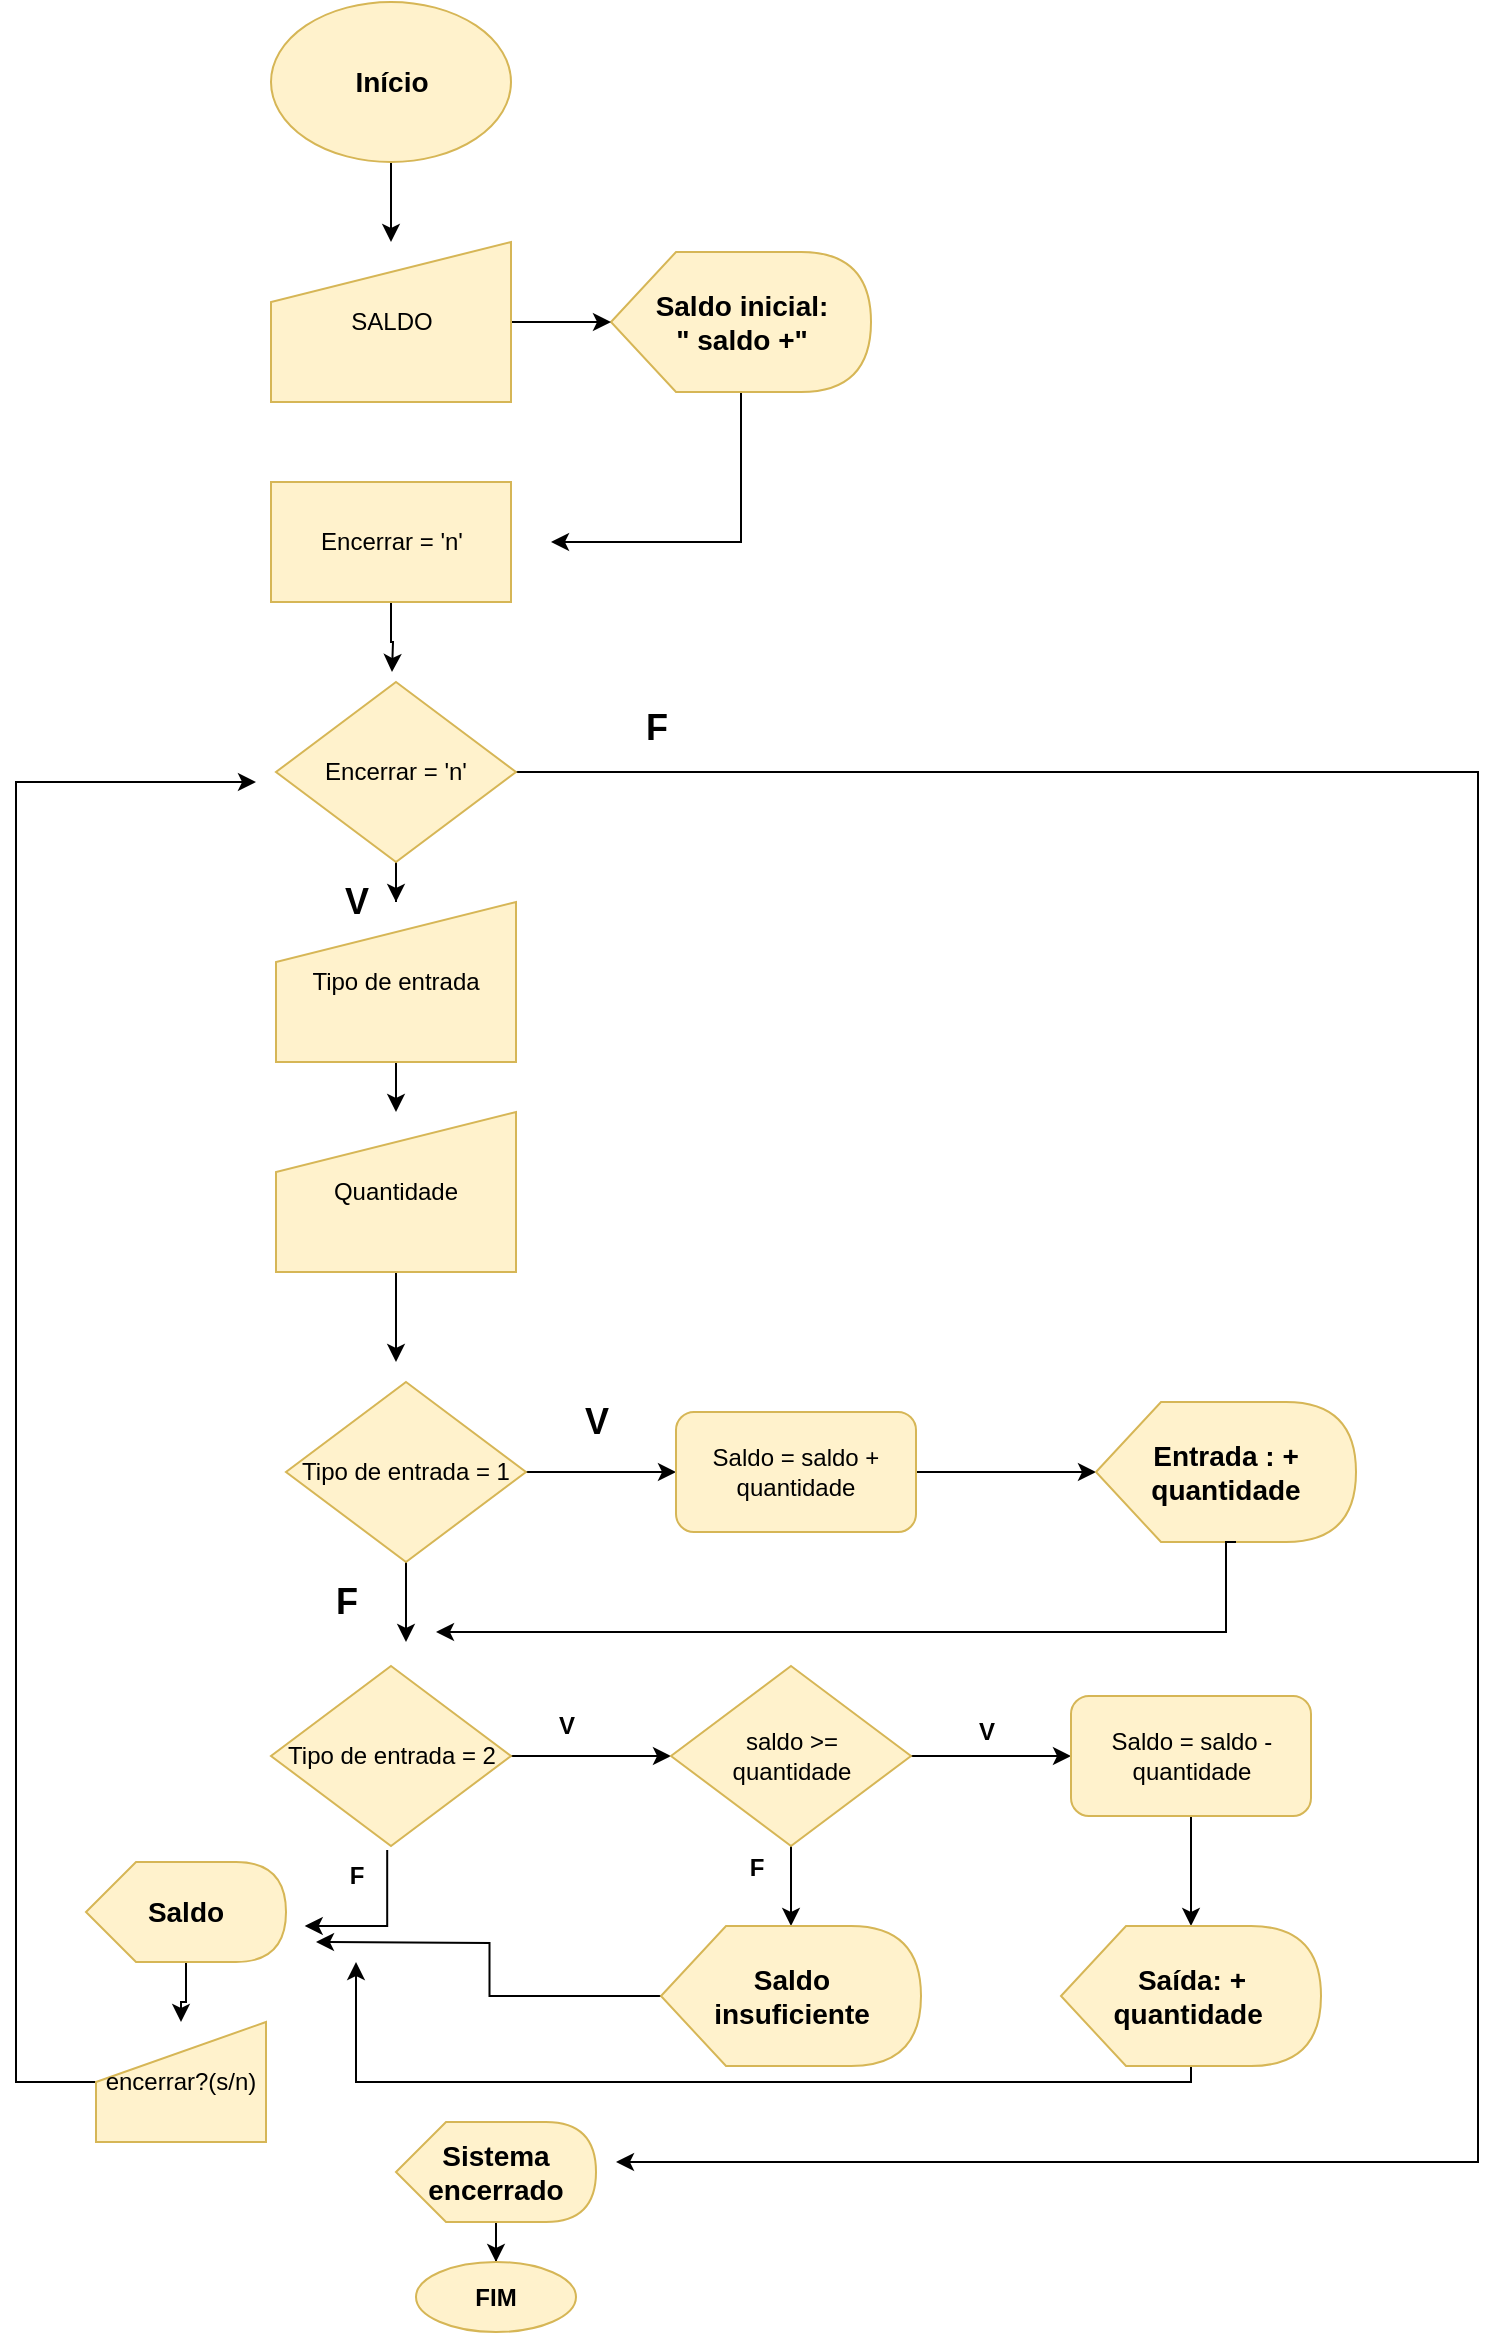 <mxfile version="23.1.5" type="github">
  <diagram name="Página-1" id="KmIGXpOUeBcNwNkv0cVC">
    <mxGraphModel dx="1985" dy="836" grid="1" gridSize="10" guides="1" tooltips="1" connect="1" arrows="1" fold="1" page="1" pageScale="1" pageWidth="827" pageHeight="1169" math="0" shadow="0">
      <root>
        <mxCell id="0" />
        <mxCell id="1" parent="0" />
        <mxCell id="i14nEc_qPmO6KOhIdVPn-85" value="" style="edgeStyle=orthogonalEdgeStyle;rounded=0;orthogonalLoop=1;jettySize=auto;html=1;" edge="1" parent="1" source="i14nEc_qPmO6KOhIdVPn-1" target="i14nEc_qPmO6KOhIdVPn-8">
          <mxGeometry relative="1" as="geometry" />
        </mxCell>
        <mxCell id="i14nEc_qPmO6KOhIdVPn-1" value="&lt;font style=&quot;font-size: 14px;&quot;&gt;&lt;b&gt;Início&lt;/b&gt;&lt;/font&gt;" style="ellipse;whiteSpace=wrap;html=1;fillColor=#fff2cc;strokeColor=#d6b656;" vertex="1" parent="1">
          <mxGeometry x="157.5" width="120" height="80" as="geometry" />
        </mxCell>
        <mxCell id="i14nEc_qPmO6KOhIdVPn-27" style="edgeStyle=orthogonalEdgeStyle;rounded=0;orthogonalLoop=1;jettySize=auto;html=1;" edge="1" parent="1" source="i14nEc_qPmO6KOhIdVPn-6">
          <mxGeometry relative="1" as="geometry">
            <mxPoint x="297.5" y="270" as="targetPoint" />
            <Array as="points">
              <mxPoint x="392.5" y="270" />
            </Array>
          </mxGeometry>
        </mxCell>
        <mxCell id="i14nEc_qPmO6KOhIdVPn-6" value="&lt;font style=&quot;font-size: 14px;&quot;&gt;&lt;b&gt;Saldo inicial: &lt;br&gt;&quot; saldo +&quot;&lt;/b&gt;&lt;/font&gt;" style="shape=display;whiteSpace=wrap;html=1;fillColor=#fff2cc;strokeColor=#d6b656;" vertex="1" parent="1">
          <mxGeometry x="327.5" y="125" width="130" height="70" as="geometry" />
        </mxCell>
        <mxCell id="i14nEc_qPmO6KOhIdVPn-18" value="" style="edgeStyle=orthogonalEdgeStyle;rounded=0;orthogonalLoop=1;jettySize=auto;html=1;" edge="1" parent="1" source="i14nEc_qPmO6KOhIdVPn-8" target="i14nEc_qPmO6KOhIdVPn-6">
          <mxGeometry relative="1" as="geometry" />
        </mxCell>
        <mxCell id="i14nEc_qPmO6KOhIdVPn-8" value="SALDO" style="shape=manualInput;whiteSpace=wrap;html=1;fillColor=#fff2cc;strokeColor=#d6b656;" vertex="1" parent="1">
          <mxGeometry x="157.5" y="120" width="120" height="80" as="geometry" />
        </mxCell>
        <mxCell id="i14nEc_qPmO6KOhIdVPn-65" value="" style="edgeStyle=orthogonalEdgeStyle;rounded=0;orthogonalLoop=1;jettySize=auto;html=1;" edge="1" parent="1" source="i14nEc_qPmO6KOhIdVPn-22">
          <mxGeometry relative="1" as="geometry">
            <mxPoint x="218" y="335" as="targetPoint" />
          </mxGeometry>
        </mxCell>
        <mxCell id="i14nEc_qPmO6KOhIdVPn-22" value="Encerrar = &#39;n&#39;" style="whiteSpace=wrap;html=1;fillColor=#fff2cc;strokeColor=#d6b656;" vertex="1" parent="1">
          <mxGeometry x="157.5" y="240" width="120" height="60" as="geometry" />
        </mxCell>
        <mxCell id="i14nEc_qPmO6KOhIdVPn-31" value="" style="edgeStyle=orthogonalEdgeStyle;rounded=0;orthogonalLoop=1;jettySize=auto;html=1;" edge="1" parent="1" source="i14nEc_qPmO6KOhIdVPn-28" target="i14nEc_qPmO6KOhIdVPn-30">
          <mxGeometry relative="1" as="geometry" />
        </mxCell>
        <mxCell id="i14nEc_qPmO6KOhIdVPn-71" style="edgeStyle=orthogonalEdgeStyle;rounded=0;orthogonalLoop=1;jettySize=auto;html=1;" edge="1" parent="1" source="i14nEc_qPmO6KOhIdVPn-28">
          <mxGeometry relative="1" as="geometry">
            <mxPoint x="330" y="1080" as="targetPoint" />
            <Array as="points">
              <mxPoint x="761" y="385" />
            </Array>
          </mxGeometry>
        </mxCell>
        <mxCell id="i14nEc_qPmO6KOhIdVPn-28" value="Encerrar = &#39;n&#39;" style="rhombus;whiteSpace=wrap;html=1;fillColor=#fff2cc;strokeColor=#d6b656;" vertex="1" parent="1">
          <mxGeometry x="160" y="340" width="120" height="90" as="geometry" />
        </mxCell>
        <mxCell id="i14nEc_qPmO6KOhIdVPn-33" value="" style="edgeStyle=orthogonalEdgeStyle;rounded=0;orthogonalLoop=1;jettySize=auto;html=1;" edge="1" parent="1" source="i14nEc_qPmO6KOhIdVPn-30" target="i14nEc_qPmO6KOhIdVPn-32">
          <mxGeometry relative="1" as="geometry" />
        </mxCell>
        <mxCell id="i14nEc_qPmO6KOhIdVPn-30" value="Tipo de entrada" style="shape=manualInput;whiteSpace=wrap;html=1;fillColor=#fff2cc;strokeColor=#d6b656;" vertex="1" parent="1">
          <mxGeometry x="160" y="450" width="120" height="80" as="geometry" />
        </mxCell>
        <mxCell id="i14nEc_qPmO6KOhIdVPn-35" value="" style="edgeStyle=orthogonalEdgeStyle;rounded=0;orthogonalLoop=1;jettySize=auto;html=1;" edge="1" parent="1" source="i14nEc_qPmO6KOhIdVPn-32">
          <mxGeometry relative="1" as="geometry">
            <mxPoint x="220" y="680" as="targetPoint" />
          </mxGeometry>
        </mxCell>
        <mxCell id="i14nEc_qPmO6KOhIdVPn-32" value="Quantidade" style="shape=manualInput;whiteSpace=wrap;html=1;fillColor=#fff2cc;strokeColor=#d6b656;" vertex="1" parent="1">
          <mxGeometry x="160" y="555" width="120" height="80" as="geometry" />
        </mxCell>
        <mxCell id="i14nEc_qPmO6KOhIdVPn-37" value="" style="edgeStyle=orthogonalEdgeStyle;rounded=0;orthogonalLoop=1;jettySize=auto;html=1;" edge="1" parent="1" source="i14nEc_qPmO6KOhIdVPn-34" target="i14nEc_qPmO6KOhIdVPn-36">
          <mxGeometry relative="1" as="geometry" />
        </mxCell>
        <mxCell id="i14nEc_qPmO6KOhIdVPn-40" style="edgeStyle=orthogonalEdgeStyle;rounded=0;orthogonalLoop=1;jettySize=auto;html=1;" edge="1" parent="1" source="i14nEc_qPmO6KOhIdVPn-34">
          <mxGeometry relative="1" as="geometry">
            <mxPoint x="225" y="820" as="targetPoint" />
          </mxGeometry>
        </mxCell>
        <mxCell id="i14nEc_qPmO6KOhIdVPn-34" value="Tipo de entrada = 1" style="rhombus;whiteSpace=wrap;html=1;fillColor=#fff2cc;strokeColor=#d6b656;" vertex="1" parent="1">
          <mxGeometry x="165" y="690" width="120" height="90" as="geometry" />
        </mxCell>
        <mxCell id="i14nEc_qPmO6KOhIdVPn-39" value="" style="edgeStyle=orthogonalEdgeStyle;rounded=0;orthogonalLoop=1;jettySize=auto;html=1;" edge="1" parent="1" source="i14nEc_qPmO6KOhIdVPn-36" target="i14nEc_qPmO6KOhIdVPn-38">
          <mxGeometry relative="1" as="geometry" />
        </mxCell>
        <mxCell id="i14nEc_qPmO6KOhIdVPn-36" value="Saldo = saldo + quantidade" style="rounded=1;whiteSpace=wrap;html=1;fillColor=#fff2cc;strokeColor=#d6b656;" vertex="1" parent="1">
          <mxGeometry x="360" y="705" width="120" height="60" as="geometry" />
        </mxCell>
        <mxCell id="i14nEc_qPmO6KOhIdVPn-38" value="&lt;span style=&quot;font-size: 14px;&quot;&gt;&lt;b&gt;Entrada : + quantidade&lt;/b&gt;&lt;/span&gt;" style="shape=display;whiteSpace=wrap;html=1;fillColor=#fff2cc;strokeColor=#d6b656;" vertex="1" parent="1">
          <mxGeometry x="570" y="700" width="130" height="70" as="geometry" />
        </mxCell>
        <mxCell id="i14nEc_qPmO6KOhIdVPn-42" style="edgeStyle=orthogonalEdgeStyle;rounded=0;orthogonalLoop=1;jettySize=auto;html=1;" edge="1" parent="1">
          <mxGeometry relative="1" as="geometry">
            <mxPoint x="240" y="815" as="targetPoint" />
            <mxPoint x="640" y="770" as="sourcePoint" />
            <Array as="points">
              <mxPoint x="635" y="815" />
            </Array>
          </mxGeometry>
        </mxCell>
        <mxCell id="i14nEc_qPmO6KOhIdVPn-43" value="&lt;b&gt;&lt;font style=&quot;font-size: 18px;&quot;&gt;V&lt;/font&gt;&lt;/b&gt;" style="text;html=1;align=center;verticalAlign=middle;resizable=0;points=[];autosize=1;strokeColor=none;fillColor=none;" vertex="1" parent="1">
          <mxGeometry x="300" y="690" width="40" height="40" as="geometry" />
        </mxCell>
        <mxCell id="i14nEc_qPmO6KOhIdVPn-44" value="&lt;b&gt;&lt;font style=&quot;font-size: 18px;&quot;&gt;F&lt;/font&gt;&lt;/b&gt;" style="text;html=1;align=center;verticalAlign=middle;resizable=0;points=[];autosize=1;strokeColor=none;fillColor=none;" vertex="1" parent="1">
          <mxGeometry x="180" y="780" width="30" height="40" as="geometry" />
        </mxCell>
        <mxCell id="i14nEc_qPmO6KOhIdVPn-45" value="&lt;b&gt;&lt;font style=&quot;font-size: 18px;&quot;&gt;V&lt;/font&gt;&lt;/b&gt;" style="text;html=1;align=center;verticalAlign=middle;resizable=0;points=[];autosize=1;strokeColor=none;fillColor=none;" vertex="1" parent="1">
          <mxGeometry x="180" y="430" width="40" height="40" as="geometry" />
        </mxCell>
        <mxCell id="i14nEc_qPmO6KOhIdVPn-50" value="" style="edgeStyle=orthogonalEdgeStyle;rounded=0;orthogonalLoop=1;jettySize=auto;html=1;" edge="1" parent="1" source="i14nEc_qPmO6KOhIdVPn-46" target="i14nEc_qPmO6KOhIdVPn-47">
          <mxGeometry relative="1" as="geometry" />
        </mxCell>
        <mxCell id="i14nEc_qPmO6KOhIdVPn-78" style="edgeStyle=orthogonalEdgeStyle;rounded=0;orthogonalLoop=1;jettySize=auto;html=1;" edge="1" parent="1">
          <mxGeometry relative="1" as="geometry">
            <mxPoint x="174.35" y="962" as="targetPoint" />
            <mxPoint x="215.6" y="924.005" as="sourcePoint" />
            <Array as="points">
              <mxPoint x="215.35" y="962" />
            </Array>
          </mxGeometry>
        </mxCell>
        <mxCell id="i14nEc_qPmO6KOhIdVPn-46" value="Tipo de entrada = 2" style="rhombus;whiteSpace=wrap;html=1;fillColor=#fff2cc;strokeColor=#d6b656;" vertex="1" parent="1">
          <mxGeometry x="157.5" y="832" width="120" height="90" as="geometry" />
        </mxCell>
        <mxCell id="i14nEc_qPmO6KOhIdVPn-49" value="" style="edgeStyle=orthogonalEdgeStyle;rounded=0;orthogonalLoop=1;jettySize=auto;html=1;" edge="1" parent="1" source="i14nEc_qPmO6KOhIdVPn-47" target="i14nEc_qPmO6KOhIdVPn-48">
          <mxGeometry relative="1" as="geometry" />
        </mxCell>
        <mxCell id="i14nEc_qPmO6KOhIdVPn-55" value="" style="edgeStyle=orthogonalEdgeStyle;rounded=0;orthogonalLoop=1;jettySize=auto;html=1;" edge="1" parent="1" source="i14nEc_qPmO6KOhIdVPn-47" target="i14nEc_qPmO6KOhIdVPn-54">
          <mxGeometry relative="1" as="geometry" />
        </mxCell>
        <mxCell id="i14nEc_qPmO6KOhIdVPn-47" value="saldo &amp;gt;= &lt;br&gt;quantidade" style="rhombus;whiteSpace=wrap;html=1;fillColor=#fff2cc;strokeColor=#d6b656;" vertex="1" parent="1">
          <mxGeometry x="357.5" y="832" width="120" height="90" as="geometry" />
        </mxCell>
        <mxCell id="i14nEc_qPmO6KOhIdVPn-56" value="" style="edgeStyle=orthogonalEdgeStyle;rounded=0;orthogonalLoop=1;jettySize=auto;html=1;" edge="1" parent="1" source="i14nEc_qPmO6KOhIdVPn-48" target="i14nEc_qPmO6KOhIdVPn-53">
          <mxGeometry relative="1" as="geometry" />
        </mxCell>
        <mxCell id="i14nEc_qPmO6KOhIdVPn-48" value="Saldo = saldo - quantidade" style="rounded=1;whiteSpace=wrap;html=1;fillColor=#fff2cc;strokeColor=#d6b656;" vertex="1" parent="1">
          <mxGeometry x="557.5" y="847" width="120" height="60" as="geometry" />
        </mxCell>
        <mxCell id="i14nEc_qPmO6KOhIdVPn-51" value="&lt;b&gt;V&lt;/b&gt;" style="text;html=1;align=center;verticalAlign=middle;resizable=0;points=[];autosize=1;strokeColor=none;fillColor=none;" vertex="1" parent="1">
          <mxGeometry x="290" y="847" width="30" height="30" as="geometry" />
        </mxCell>
        <mxCell id="i14nEc_qPmO6KOhIdVPn-52" value="&lt;b&gt;V&lt;/b&gt;" style="text;html=1;align=center;verticalAlign=middle;resizable=0;points=[];autosize=1;strokeColor=none;fillColor=none;" vertex="1" parent="1">
          <mxGeometry x="500" y="850" width="30" height="30" as="geometry" />
        </mxCell>
        <mxCell id="i14nEc_qPmO6KOhIdVPn-82" style="edgeStyle=orthogonalEdgeStyle;rounded=0;orthogonalLoop=1;jettySize=auto;html=1;" edge="1" parent="1" source="i14nEc_qPmO6KOhIdVPn-53">
          <mxGeometry relative="1" as="geometry">
            <mxPoint x="200" y="980" as="targetPoint" />
            <Array as="points">
              <mxPoint x="618" y="1040" />
            </Array>
          </mxGeometry>
        </mxCell>
        <mxCell id="i14nEc_qPmO6KOhIdVPn-53" value="&lt;span style=&quot;font-size: 14px;&quot;&gt;&lt;b&gt;Saída: + quantidade&amp;nbsp;&lt;/b&gt;&lt;/span&gt;" style="shape=display;whiteSpace=wrap;html=1;fillColor=#fff2cc;strokeColor=#d6b656;" vertex="1" parent="1">
          <mxGeometry x="552.5" y="962" width="130" height="70" as="geometry" />
        </mxCell>
        <mxCell id="i14nEc_qPmO6KOhIdVPn-79" style="edgeStyle=orthogonalEdgeStyle;rounded=0;orthogonalLoop=1;jettySize=auto;html=1;" edge="1" parent="1" source="i14nEc_qPmO6KOhIdVPn-54">
          <mxGeometry relative="1" as="geometry">
            <mxPoint x="180" y="970" as="targetPoint" />
          </mxGeometry>
        </mxCell>
        <mxCell id="i14nEc_qPmO6KOhIdVPn-54" value="&lt;span style=&quot;font-size: 14px;&quot;&gt;&lt;b&gt;Saldo &lt;br&gt;insuficiente&lt;/b&gt;&lt;/span&gt;" style="shape=display;whiteSpace=wrap;html=1;fillColor=#fff2cc;strokeColor=#d6b656;" vertex="1" parent="1">
          <mxGeometry x="352.5" y="962" width="130" height="70" as="geometry" />
        </mxCell>
        <mxCell id="i14nEc_qPmO6KOhIdVPn-75" value="" style="edgeStyle=orthogonalEdgeStyle;rounded=0;orthogonalLoop=1;jettySize=auto;html=1;" edge="1" parent="1" source="i14nEc_qPmO6KOhIdVPn-60" target="i14nEc_qPmO6KOhIdVPn-66">
          <mxGeometry relative="1" as="geometry" />
        </mxCell>
        <mxCell id="i14nEc_qPmO6KOhIdVPn-60" value="&lt;span style=&quot;font-size: 14px;&quot;&gt;&lt;b&gt;Saldo&lt;br&gt;&lt;/b&gt;&lt;/span&gt;" style="shape=display;whiteSpace=wrap;html=1;fillColor=#fff2cc;strokeColor=#d6b656;" vertex="1" parent="1">
          <mxGeometry x="65" y="930" width="100" height="50" as="geometry" />
        </mxCell>
        <mxCell id="i14nEc_qPmO6KOhIdVPn-74" style="edgeStyle=orthogonalEdgeStyle;rounded=0;orthogonalLoop=1;jettySize=auto;html=1;" edge="1" parent="1" source="i14nEc_qPmO6KOhIdVPn-66">
          <mxGeometry relative="1" as="geometry">
            <mxPoint x="150" y="390" as="targetPoint" />
            <Array as="points">
              <mxPoint x="30" y="1040" />
              <mxPoint x="30" y="390" />
            </Array>
          </mxGeometry>
        </mxCell>
        <mxCell id="i14nEc_qPmO6KOhIdVPn-66" value="encerrar?(s/n)" style="shape=manualInput;whiteSpace=wrap;html=1;fillColor=#fff2cc;strokeColor=#d6b656;" vertex="1" parent="1">
          <mxGeometry x="70" y="1010" width="85" height="60" as="geometry" />
        </mxCell>
        <mxCell id="i14nEc_qPmO6KOhIdVPn-70" value="" style="edgeStyle=orthogonalEdgeStyle;rounded=0;orthogonalLoop=1;jettySize=auto;html=1;" edge="1" parent="1" source="i14nEc_qPmO6KOhIdVPn-67" target="i14nEc_qPmO6KOhIdVPn-69">
          <mxGeometry relative="1" as="geometry" />
        </mxCell>
        <mxCell id="i14nEc_qPmO6KOhIdVPn-67" value="&lt;span style=&quot;font-size: 14px;&quot;&gt;&lt;b&gt;Sistema encerrado&lt;br&gt;&lt;/b&gt;&lt;/span&gt;" style="shape=display;whiteSpace=wrap;html=1;fillColor=#fff2cc;strokeColor=#d6b656;" vertex="1" parent="1">
          <mxGeometry x="220" y="1060" width="100" height="50" as="geometry" />
        </mxCell>
        <mxCell id="i14nEc_qPmO6KOhIdVPn-69" value="&lt;b&gt;FIM&lt;/b&gt;" style="ellipse;whiteSpace=wrap;html=1;fillColor=#fff2cc;strokeColor=#d6b656;" vertex="1" parent="1">
          <mxGeometry x="230" y="1130" width="80" height="35" as="geometry" />
        </mxCell>
        <mxCell id="i14nEc_qPmO6KOhIdVPn-73" value="&lt;b&gt;&lt;font style=&quot;font-size: 18px;&quot;&gt;F&lt;/font&gt;&lt;/b&gt;" style="text;html=1;align=center;verticalAlign=middle;resizable=0;points=[];autosize=1;strokeColor=none;fillColor=none;" vertex="1" parent="1">
          <mxGeometry x="335" y="343" width="30" height="40" as="geometry" />
        </mxCell>
        <mxCell id="i14nEc_qPmO6KOhIdVPn-83" value="&lt;b&gt;F&lt;/b&gt;" style="text;html=1;align=center;verticalAlign=middle;resizable=0;points=[];autosize=1;strokeColor=none;fillColor=none;" vertex="1" parent="1">
          <mxGeometry x="185" y="922" width="30" height="30" as="geometry" />
        </mxCell>
        <mxCell id="i14nEc_qPmO6KOhIdVPn-84" value="&lt;b&gt;F&lt;/b&gt;" style="text;html=1;align=center;verticalAlign=middle;resizable=0;points=[];autosize=1;strokeColor=none;fillColor=none;" vertex="1" parent="1">
          <mxGeometry x="385" y="918" width="30" height="30" as="geometry" />
        </mxCell>
      </root>
    </mxGraphModel>
  </diagram>
</mxfile>
